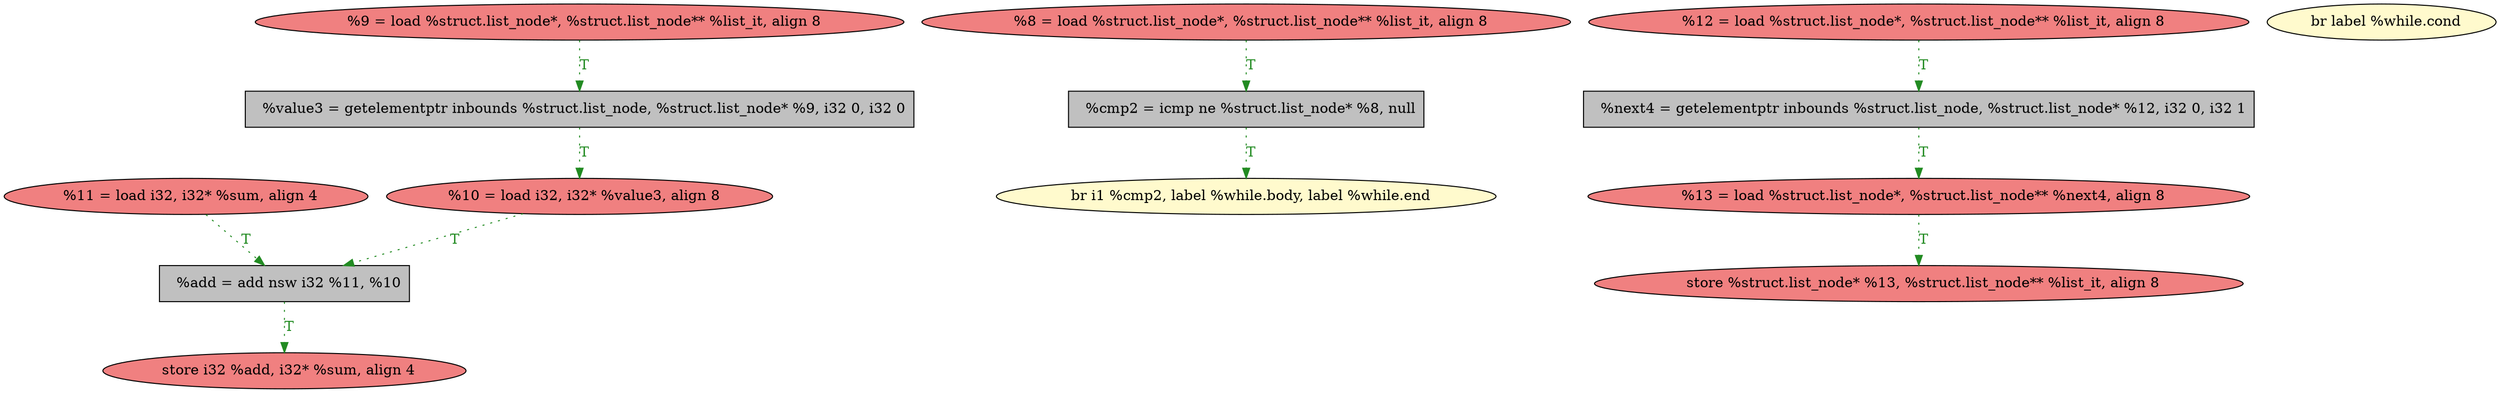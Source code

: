
digraph G {


node1323 [fillcolor=lightcoral,label="  %10 = load i32, i32* %value3, align 8",shape=ellipse,style=filled ]
node1322 [fillcolor=grey,label="  %value3 = getelementptr inbounds %struct.list_node, %struct.list_node* %9, i32 0, i32 0",shape=rectangle,style=filled ]
node1320 [fillcolor=lemonchiffon,label="  br i1 %cmp2, label %while.body, label %while.end",shape=ellipse,style=filled ]
node1319 [fillcolor=lightcoral,label="  %8 = load %struct.list_node*, %struct.list_node** %list_it, align 8",shape=ellipse,style=filled ]
node1317 [fillcolor=lightcoral,label="  %9 = load %struct.list_node*, %struct.list_node** %list_it, align 8",shape=ellipse,style=filled ]
node1311 [fillcolor=lightcoral,label="  store %struct.list_node* %13, %struct.list_node** %list_it, align 8",shape=ellipse,style=filled ]
node1310 [fillcolor=lemonchiffon,label="  br label %while.cond",shape=ellipse,style=filled ]
node1312 [fillcolor=lightcoral,label="  %13 = load %struct.list_node*, %struct.list_node** %next4, align 8",shape=ellipse,style=filled ]
node1321 [fillcolor=grey,label="  %cmp2 = icmp ne %struct.list_node* %8, null",shape=rectangle,style=filled ]
node1316 [fillcolor=lightcoral,label="  %11 = load i32, i32* %sum, align 4",shape=ellipse,style=filled ]
node1313 [fillcolor=lightcoral,label="  %12 = load %struct.list_node*, %struct.list_node** %list_it, align 8",shape=ellipse,style=filled ]
node1314 [fillcolor=lightcoral,label="  store i32 %add, i32* %sum, align 4",shape=ellipse,style=filled ]
node1318 [fillcolor=grey,label="  %next4 = getelementptr inbounds %struct.list_node, %struct.list_node* %12, i32 0, i32 1",shape=rectangle,style=filled ]
node1315 [fillcolor=grey,label="  %add = add nsw i32 %11, %10",shape=rectangle,style=filled ]

node1315->node1314 [style=dotted,color=forestgreen,label="T",fontcolor=forestgreen ]
node1321->node1320 [style=dotted,color=forestgreen,label="T",fontcolor=forestgreen ]
node1317->node1322 [style=dotted,color=forestgreen,label="T",fontcolor=forestgreen ]
node1323->node1315 [style=dotted,color=forestgreen,label="T",fontcolor=forestgreen ]
node1319->node1321 [style=dotted,color=forestgreen,label="T",fontcolor=forestgreen ]
node1322->node1323 [style=dotted,color=forestgreen,label="T",fontcolor=forestgreen ]
node1313->node1318 [style=dotted,color=forestgreen,label="T",fontcolor=forestgreen ]
node1316->node1315 [style=dotted,color=forestgreen,label="T",fontcolor=forestgreen ]
node1318->node1312 [style=dotted,color=forestgreen,label="T",fontcolor=forestgreen ]
node1312->node1311 [style=dotted,color=forestgreen,label="T",fontcolor=forestgreen ]


}

